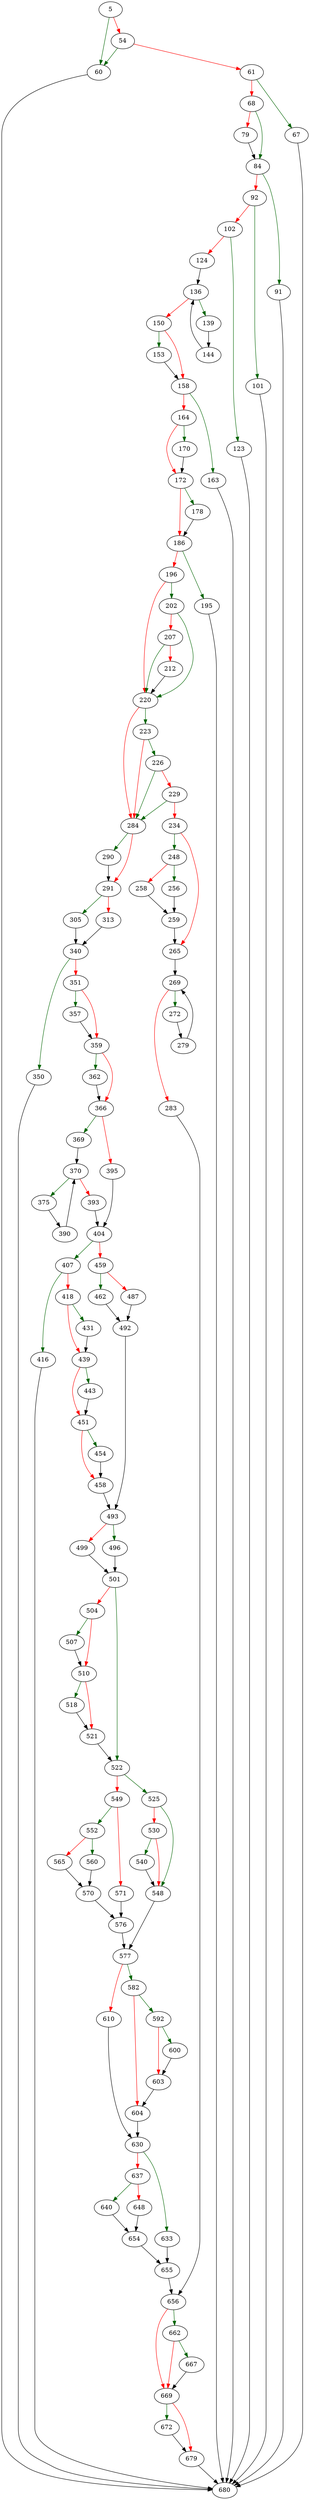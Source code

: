 strict digraph "sqlite3DeleteFrom" {
	// Node definitions.
	5 [entry=true];
	60;
	54;
	61;
	680;
	67;
	68;
	84;
	79;
	91;
	92;
	101;
	102;
	123;
	124;
	136;
	139;
	150;
	144;
	153;
	158;
	163;
	164;
	170;
	172;
	178;
	186;
	195;
	196;
	202;
	220;
	207;
	212;
	223;
	284;
	226;
	229;
	234;
	248;
	265;
	256;
	258;
	259;
	269;
	272;
	283;
	279;
	656;
	290;
	291;
	305;
	313;
	340;
	350;
	351;
	357;
	359;
	362;
	366;
	369;
	395;
	370;
	375;
	393;
	390;
	404;
	407;
	459;
	416;
	418;
	431;
	439;
	443;
	451;
	454;
	458;
	493;
	462;
	487;
	492;
	496;
	499;
	501;
	522;
	504;
	507;
	510;
	518;
	521;
	525;
	549;
	548;
	530;
	540;
	577;
	552;
	571;
	560;
	565;
	570;
	576;
	582;
	610;
	592;
	604;
	600;
	603;
	630;
	633;
	637;
	655;
	640;
	648;
	654;
	662;
	669;
	667;
	672;
	679;

	// Edge definitions.
	5 -> 60 [
		color=darkgreen
		cond=true
	];
	5 -> 54 [
		color=red
		cond=false
	];
	60 -> 680;
	54 -> 60 [
		color=darkgreen
		cond=true
	];
	54 -> 61 [
		color=red
		cond=false
	];
	61 -> 67 [
		color=darkgreen
		cond=true
	];
	61 -> 68 [
		color=red
		cond=false
	];
	67 -> 680;
	68 -> 84 [
		color=darkgreen
		cond=true
	];
	68 -> 79 [
		color=red
		cond=false
	];
	84 -> 91 [
		color=darkgreen
		cond=true
	];
	84 -> 92 [
		color=red
		cond=false
	];
	79 -> 84;
	91 -> 680;
	92 -> 101 [
		color=darkgreen
		cond=true
	];
	92 -> 102 [
		color=red
		cond=false
	];
	101 -> 680;
	102 -> 123 [
		color=darkgreen
		cond=true
	];
	102 -> 124 [
		color=red
		cond=false
	];
	123 -> 680;
	124 -> 136;
	136 -> 139 [
		color=darkgreen
		cond=true
	];
	136 -> 150 [
		color=red
		cond=false
	];
	139 -> 144;
	150 -> 153 [
		color=darkgreen
		cond=true
	];
	150 -> 158 [
		color=red
		cond=false
	];
	144 -> 136;
	153 -> 158;
	158 -> 163 [
		color=darkgreen
		cond=true
	];
	158 -> 164 [
		color=red
		cond=false
	];
	163 -> 680;
	164 -> 170 [
		color=darkgreen
		cond=true
	];
	164 -> 172 [
		color=red
		cond=false
	];
	170 -> 172;
	172 -> 178 [
		color=darkgreen
		cond=true
	];
	172 -> 186 [
		color=red
		cond=false
	];
	178 -> 186;
	186 -> 195 [
		color=darkgreen
		cond=true
	];
	186 -> 196 [
		color=red
		cond=false
	];
	195 -> 680;
	196 -> 202 [
		color=darkgreen
		cond=true
	];
	196 -> 220 [
		color=red
		cond=false
	];
	202 -> 220 [
		color=darkgreen
		cond=true
	];
	202 -> 207 [
		color=red
		cond=false
	];
	220 -> 223 [
		color=darkgreen
		cond=true
	];
	220 -> 284 [
		color=red
		cond=false
	];
	207 -> 220 [
		color=darkgreen
		cond=true
	];
	207 -> 212 [
		color=red
		cond=false
	];
	212 -> 220;
	223 -> 284 [
		color=red
		cond=false
	];
	223 -> 226 [
		color=darkgreen
		cond=true
	];
	284 -> 290 [
		color=darkgreen
		cond=true
	];
	284 -> 291 [
		color=red
		cond=false
	];
	226 -> 284 [
		color=darkgreen
		cond=true
	];
	226 -> 229 [
		color=red
		cond=false
	];
	229 -> 284 [
		color=darkgreen
		cond=true
	];
	229 -> 234 [
		color=red
		cond=false
	];
	234 -> 248 [
		color=darkgreen
		cond=true
	];
	234 -> 265 [
		color=red
		cond=false
	];
	248 -> 256 [
		color=darkgreen
		cond=true
	];
	248 -> 258 [
		color=red
		cond=false
	];
	265 -> 269;
	256 -> 259;
	258 -> 259;
	259 -> 265;
	269 -> 272 [
		color=darkgreen
		cond=true
	];
	269 -> 283 [
		color=red
		cond=false
	];
	272 -> 279;
	283 -> 656;
	279 -> 269;
	656 -> 662 [
		color=darkgreen
		cond=true
	];
	656 -> 669 [
		color=red
		cond=false
	];
	290 -> 291;
	291 -> 305 [
		color=darkgreen
		cond=true
	];
	291 -> 313 [
		color=red
		cond=false
	];
	305 -> 340;
	313 -> 340;
	340 -> 350 [
		color=darkgreen
		cond=true
	];
	340 -> 351 [
		color=red
		cond=false
	];
	350 -> 680;
	351 -> 357 [
		color=darkgreen
		cond=true
	];
	351 -> 359 [
		color=red
		cond=false
	];
	357 -> 359;
	359 -> 362 [
		color=darkgreen
		cond=true
	];
	359 -> 366 [
		color=red
		cond=false
	];
	362 -> 366;
	366 -> 369 [
		color=darkgreen
		cond=true
	];
	366 -> 395 [
		color=red
		cond=false
	];
	369 -> 370;
	395 -> 404;
	370 -> 375 [
		color=darkgreen
		cond=true
	];
	370 -> 393 [
		color=red
		cond=false
	];
	375 -> 390;
	393 -> 404;
	390 -> 370;
	404 -> 407 [
		color=darkgreen
		cond=true
	];
	404 -> 459 [
		color=red
		cond=false
	];
	407 -> 416 [
		color=darkgreen
		cond=true
	];
	407 -> 418 [
		color=red
		cond=false
	];
	459 -> 462 [
		color=darkgreen
		cond=true
	];
	459 -> 487 [
		color=red
		cond=false
	];
	416 -> 680;
	418 -> 431 [
		color=darkgreen
		cond=true
	];
	418 -> 439 [
		color=red
		cond=false
	];
	431 -> 439;
	439 -> 443 [
		color=darkgreen
		cond=true
	];
	439 -> 451 [
		color=red
		cond=false
	];
	443 -> 451;
	451 -> 454 [
		color=darkgreen
		cond=true
	];
	451 -> 458 [
		color=red
		cond=false
	];
	454 -> 458;
	458 -> 493;
	493 -> 496 [
		color=darkgreen
		cond=true
	];
	493 -> 499 [
		color=red
		cond=false
	];
	462 -> 492;
	487 -> 492;
	492 -> 493;
	496 -> 501;
	499 -> 501;
	501 -> 522 [
		color=darkgreen
		cond=true
	];
	501 -> 504 [
		color=red
		cond=false
	];
	522 -> 525 [
		color=darkgreen
		cond=true
	];
	522 -> 549 [
		color=red
		cond=false
	];
	504 -> 507 [
		color=darkgreen
		cond=true
	];
	504 -> 510 [
		color=red
		cond=false
	];
	507 -> 510;
	510 -> 518 [
		color=darkgreen
		cond=true
	];
	510 -> 521 [
		color=red
		cond=false
	];
	518 -> 521;
	521 -> 522;
	525 -> 548 [
		color=darkgreen
		cond=true
	];
	525 -> 530 [
		color=red
		cond=false
	];
	549 -> 552 [
		color=darkgreen
		cond=true
	];
	549 -> 571 [
		color=red
		cond=false
	];
	548 -> 577;
	530 -> 548 [
		color=red
		cond=false
	];
	530 -> 540 [
		color=darkgreen
		cond=true
	];
	540 -> 548;
	577 -> 582 [
		color=darkgreen
		cond=true
	];
	577 -> 610 [
		color=red
		cond=false
	];
	552 -> 560 [
		color=darkgreen
		cond=true
	];
	552 -> 565 [
		color=red
		cond=false
	];
	571 -> 576;
	560 -> 570;
	565 -> 570;
	570 -> 576;
	576 -> 577;
	582 -> 592 [
		color=darkgreen
		cond=true
	];
	582 -> 604 [
		color=red
		cond=false
	];
	610 -> 630;
	592 -> 600 [
		color=darkgreen
		cond=true
	];
	592 -> 603 [
		color=red
		cond=false
	];
	604 -> 630;
	600 -> 603;
	603 -> 604;
	630 -> 633 [
		color=darkgreen
		cond=true
	];
	630 -> 637 [
		color=red
		cond=false
	];
	633 -> 655;
	637 -> 640 [
		color=darkgreen
		cond=true
	];
	637 -> 648 [
		color=red
		cond=false
	];
	655 -> 656;
	640 -> 654;
	648 -> 654;
	654 -> 655;
	662 -> 669 [
		color=red
		cond=false
	];
	662 -> 667 [
		color=darkgreen
		cond=true
	];
	669 -> 672 [
		color=darkgreen
		cond=true
	];
	669 -> 679 [
		color=red
		cond=false
	];
	667 -> 669;
	672 -> 679;
	679 -> 680;
}